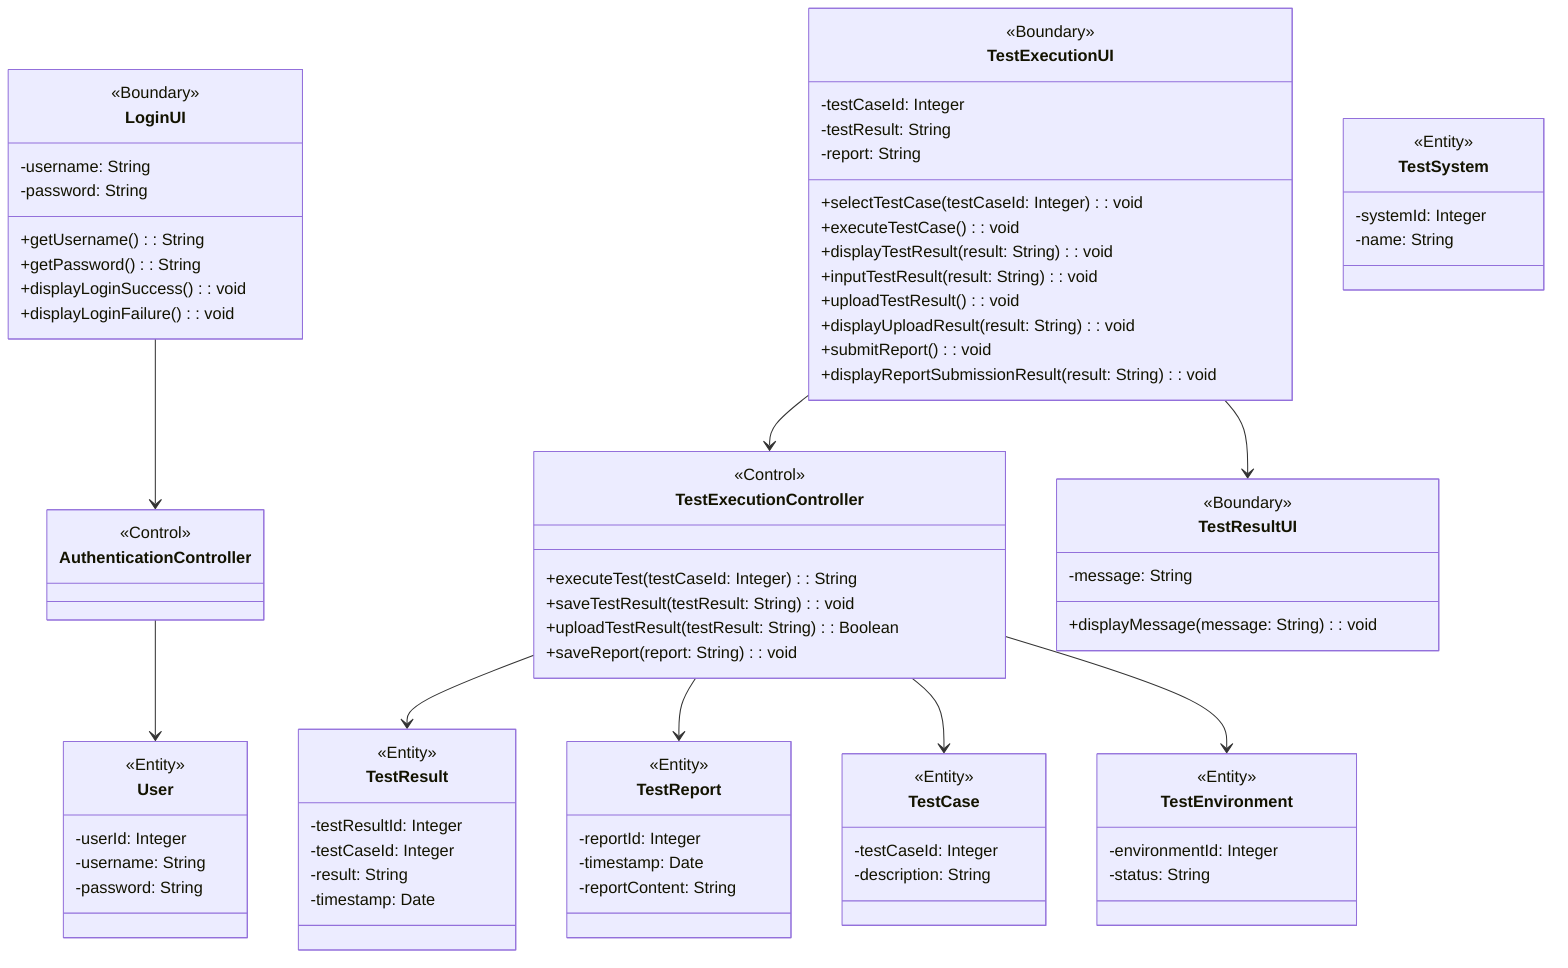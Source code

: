 classDiagram
class LoginUI <<Boundary>> {
-username: String
-password: String
+getUsername(): String
+getPassword(): String
+displayLoginSuccess(): void
+displayLoginFailure(): void
}
class TestExecutionUI <<Boundary>> {
-testCaseId: Integer
-testResult: String
-report: String
+selectTestCase(testCaseId: Integer): void
+executeTestCase(): void
+displayTestResult(result: String): void
+inputTestResult(result: String): void
+uploadTestResult(): void
+displayUploadResult(result: String): void
+submitReport(): void
+displayReportSubmissionResult(result: String): void
}
class TestResultUI <<Boundary>> {
-message: String
+displayMessage(message: String): void
}
class AuthenticationController <<Control>> {
}
class TestExecutionController <<Control>> {
+executeTest(testCaseId: Integer): String
+saveTestResult(testResult: String): void
+uploadTestResult(testResult: String): Boolean
+saveReport(report: String): void
}
class TestResult <<Entity>> {
-testResultId: Integer
-testCaseId: Integer
-result: String
-timestamp: Date
}
class TestReport <<Entity>> {
-reportId: Integer
-timestamp: Date
-reportContent: String
}
class TestEnvironment <<Entity>> {
-environmentId: Integer
-status: String
}
class TestSystem <<Entity>> {
-systemId: Integer
-name: String
}
class User <<Entity>> {
-userId: Integer
-username: String
-password: String
}
class TestCase <<Entity>> {
-testCaseId: Integer
-description: String
}

LoginUI --> AuthenticationController
TestExecutionUI --> TestExecutionController
TestExecutionController --> TestResult
TestExecutionController --> TestReport
TestExecutionUI --> TestResultUI
TestExecutionController --> TestCase
TestExecutionController --> TestEnvironment
AuthenticationController --> User